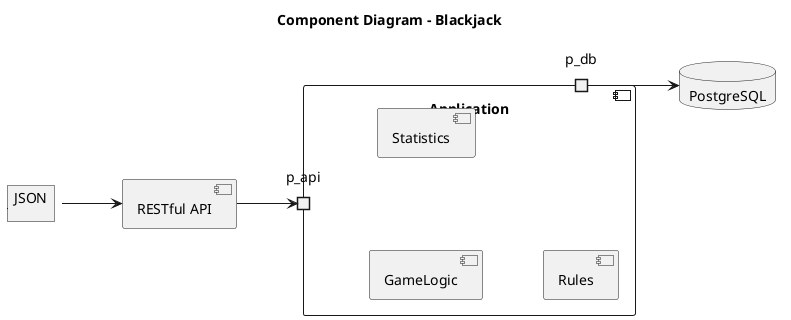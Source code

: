 @startuml
title Component Diagram - Blackjack
left to right direction
json JSON {
}
[RESTful API]

component Application {
portin p_api

[GameLogic]
[Statistics]
[Rules]

portout p_db
}

database "PostgreSQL" {
}

JSON --> [RESTful API]
[RESTful API] --> p_api
p_db --> "PostgreSQL"

@enduml
